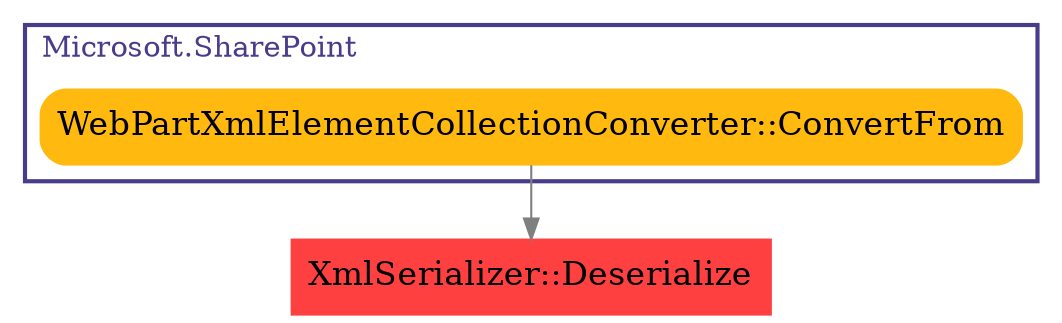 digraph G {
node [fontsize = 16];
0 [label="XmlSerializer::Deserialize", shape="box", style="filled", fillcolor="brown1", color="brown1"];
subgraph cluster_0 {
label="Microsoft.SharePoint";
color=darkslateblue;
fontcolor=darkslateblue;
penwidth=2;
labeljust=l;
1 [label="WebPartXmlElementCollectionConverter::ConvertFrom", shape="box", style="filled, rounded", fillcolor="darkgoldenrod1", color="darkgoldenrod1"];
}
1 -> 0 [color="gray50"];
}
